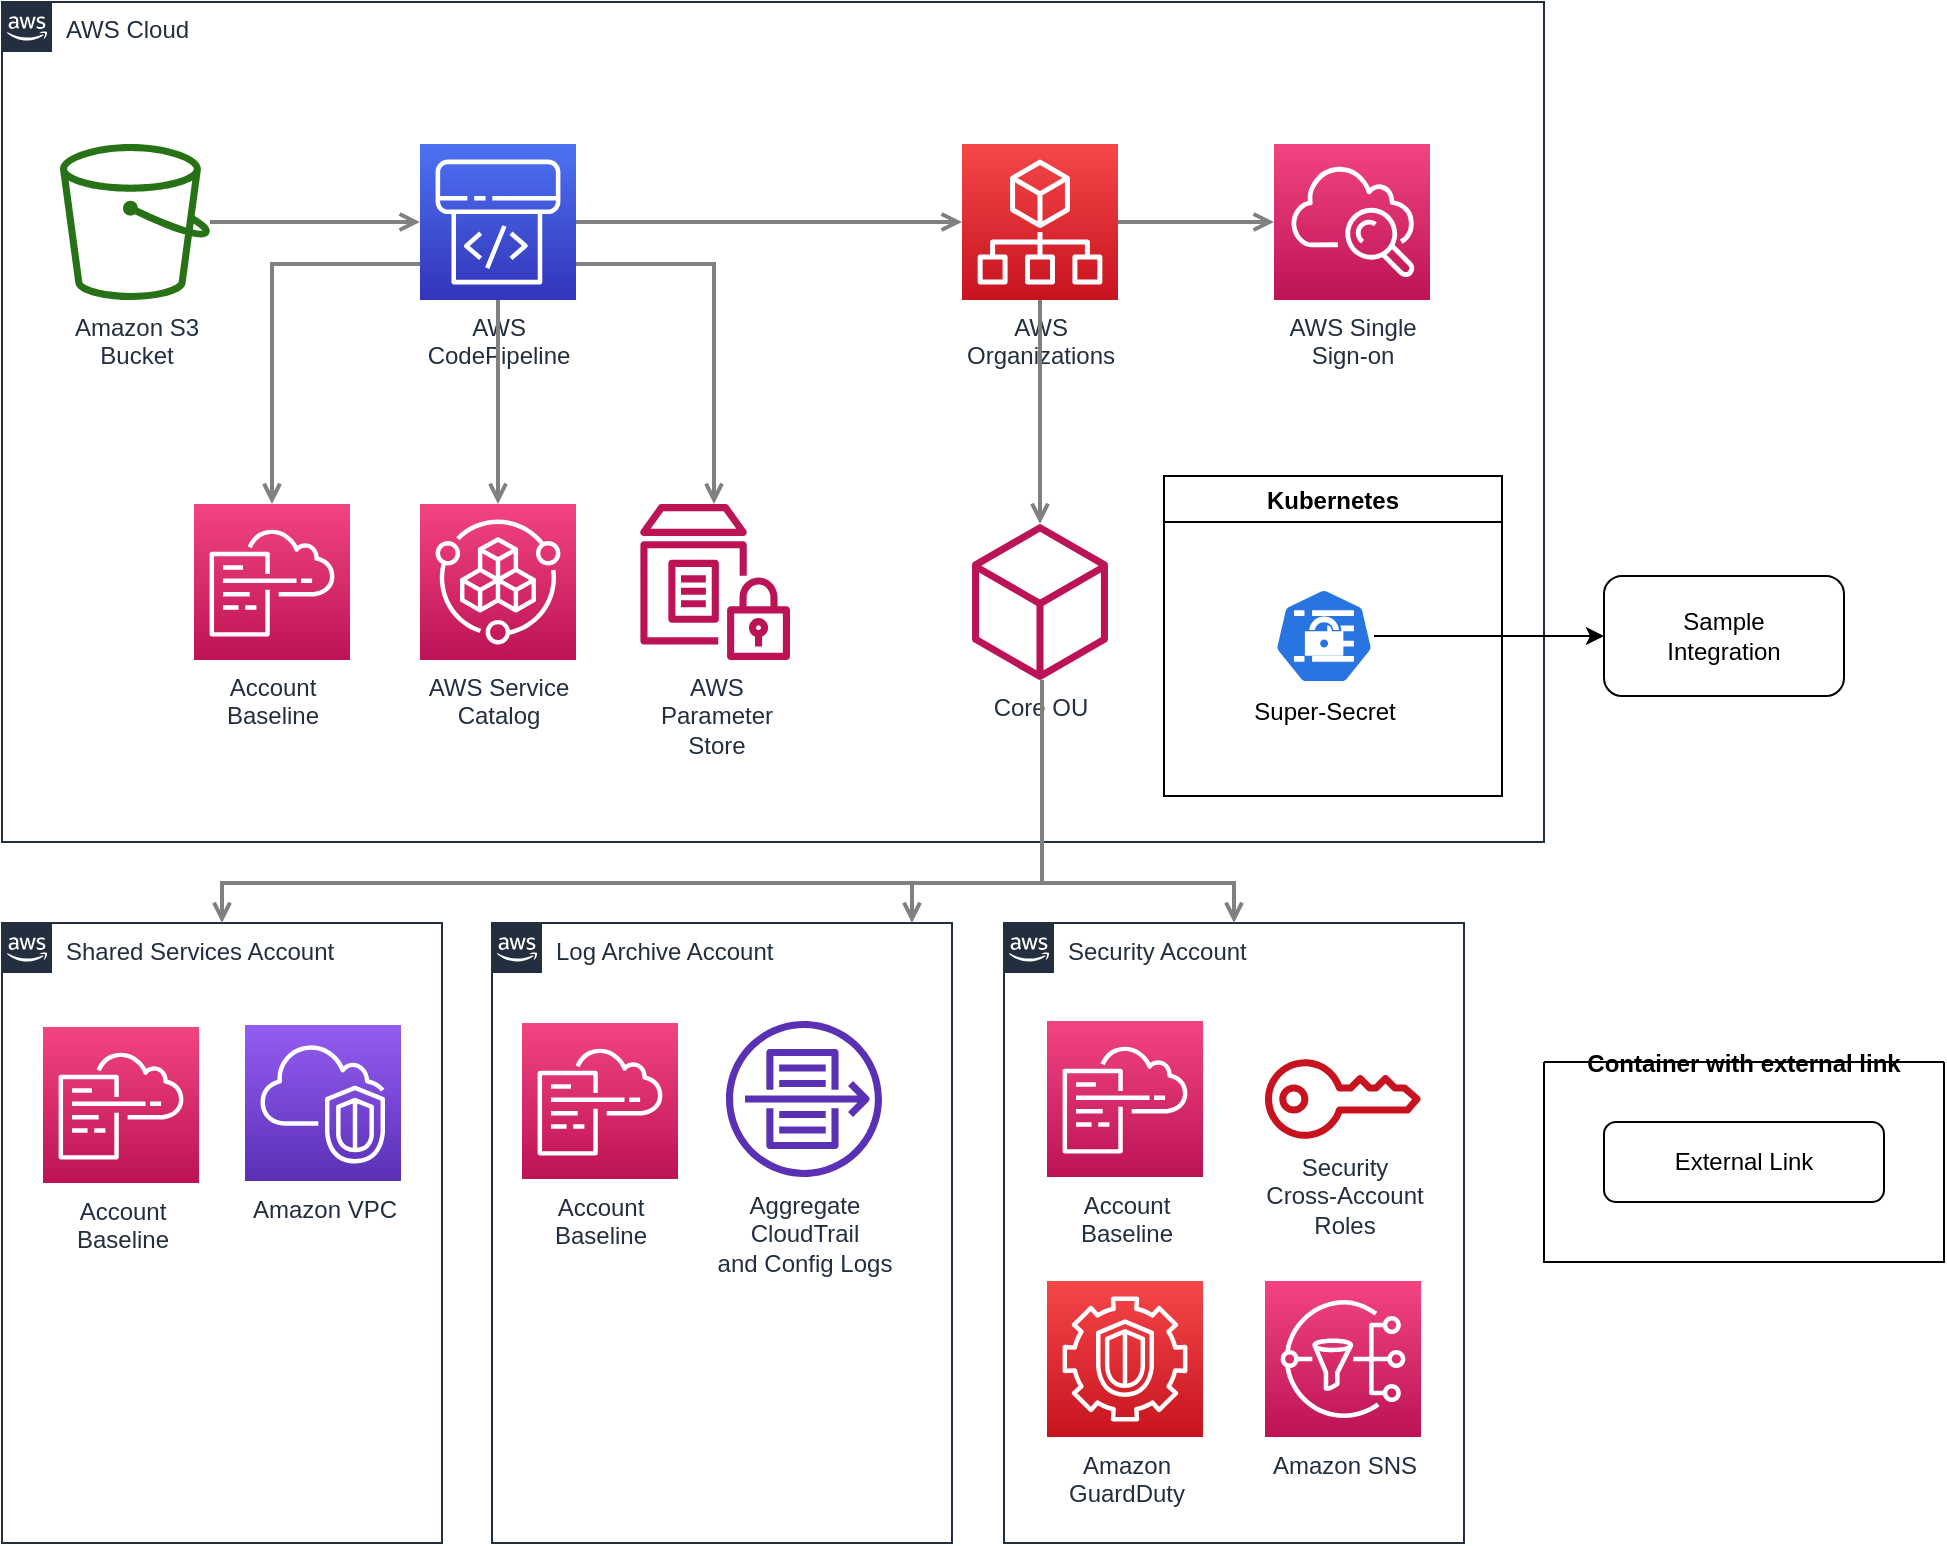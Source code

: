 <mxfile pages="2" type="device" version="19.0.3"><diagram id="Ht1M8jgEwFfnCIfOTk4-" name="AWS"><mxGraphModel arrows="1" connect="1" dx="1422" dy="1712" fold="1" grid="1" gridSize="10" guides="1" math="0" page="1" pageHeight="827" pageScale="1" pageWidth="1169" shadow="0" tooltips="1"><root><object documentation="root.md" id="0" label="" sort="label" tooltip="Home page"><mxCell/></object><object id="1" label="" layer-name="Background"><mxCell parent="0" style=""/></object><mxCell id="UEzPUAAOIrF-is8g5C7q-176" parent="1" style="points=[[0,0],[0.25,0],[0.5,0],[0.75,0],[1,0],[1,0.25],[1,0.5],[1,0.75],[1,1],[0.75,1],[0.5,1],[0.25,1],[0,1],[0,0.75],[0,0.5],[0,0.25]];outlineConnect=0;gradientColor=none;html=1;whiteSpace=wrap;fontSize=12;fontStyle=0;shape=mxgraph.aws4.group;grIcon=mxgraph.aws4.group_aws_cloud_alt;strokeColor=#232F3E;fillColor=none;verticalAlign=top;align=left;spacingLeft=30;fontColor=#232F3E;dashed=0;labelBackgroundColor=#ffffff;container=1;pointerEvents=0;collapsible=0;recursiveResize=0;" value="Shared Services Account" vertex="1"><mxGeometry as="geometry" height="310" width="220" x="219" y="-349.5"/></mxCell><mxCell id="UEzPUAAOIrF-is8g5C7q-187" parent="UEzPUAAOIrF-is8g5C7q-176" style="outlineConnect=0;fontColor=#232F3E;gradientColor=#F34482;gradientDirection=north;fillColor=#BC1356;strokeColor=#ffffff;dashed=0;verticalLabelPosition=bottom;verticalAlign=top;align=center;html=1;fontSize=12;fontStyle=0;aspect=fixed;shape=mxgraph.aws4.resourceIcon;resIcon=mxgraph.aws4.cloudformation;labelBackgroundColor=#ffffff;" value="Account&lt;br&gt;Baseline&lt;br&gt;" vertex="1"><mxGeometry as="geometry" height="78" width="78" x="20.5" y="52"/></mxCell><mxCell id="UEzPUAAOIrF-is8g5C7q-188" parent="UEzPUAAOIrF-is8g5C7q-176" style="outlineConnect=0;fontColor=#232F3E;gradientColor=#945DF2;gradientDirection=north;fillColor=#5A30B5;strokeColor=#ffffff;dashed=0;verticalLabelPosition=bottom;verticalAlign=top;align=center;html=1;fontSize=12;fontStyle=0;aspect=fixed;shape=mxgraph.aws4.resourceIcon;resIcon=mxgraph.aws4.vpc;labelBackgroundColor=#ffffff;" value="Amazon VPC" vertex="1"><mxGeometry as="geometry" height="78" width="78" x="121.5" y="51"/></mxCell><mxCell id="UEzPUAAOIrF-is8g5C7q-185" parent="1" style="points=[[0,0],[0.25,0],[0.5,0],[0.75,0],[1,0],[1,0.25],[1,0.5],[1,0.75],[1,1],[0.75,1],[0.5,1],[0.25,1],[0,1],[0,0.75],[0,0.5],[0,0.25]];outlineConnect=0;gradientColor=none;html=1;whiteSpace=wrap;fontSize=12;fontStyle=0;shape=mxgraph.aws4.group;grIcon=mxgraph.aws4.group_aws_cloud_alt;strokeColor=#232F3E;fillColor=none;verticalAlign=top;align=left;spacingLeft=30;fontColor=#232F3E;dashed=0;labelBackgroundColor=#ffffff;container=1;pointerEvents=0;collapsible=0;recursiveResize=0;" value="Log Archive Account" vertex="1"><mxGeometry as="geometry" height="310" width="230" x="464" y="-349.5"/></mxCell><mxCell id="UEzPUAAOIrF-is8g5C7q-189" parent="UEzPUAAOIrF-is8g5C7q-185" style="outlineConnect=0;fontColor=#232F3E;gradientColor=#F34482;gradientDirection=north;fillColor=#BC1356;strokeColor=#ffffff;dashed=0;verticalLabelPosition=bottom;verticalAlign=top;align=center;html=1;fontSize=12;fontStyle=0;aspect=fixed;shape=mxgraph.aws4.resourceIcon;resIcon=mxgraph.aws4.cloudformation;labelBackgroundColor=#ffffff;" value="Account&lt;br&gt;Baseline&lt;br&gt;" vertex="1"><mxGeometry as="geometry" height="78" width="78" x="15" y="50"/></mxCell><mxCell id="UEzPUAAOIrF-is8g5C7q-190" parent="UEzPUAAOIrF-is8g5C7q-185" style="outlineConnect=0;fontColor=#232F3E;gradientColor=none;fillColor=#5A30B5;strokeColor=none;dashed=0;verticalLabelPosition=bottom;verticalAlign=top;align=center;html=1;fontSize=12;fontStyle=0;aspect=fixed;pointerEvents=1;shape=mxgraph.aws4.flow_logs;labelBackgroundColor=#ffffff;" value="Aggregate&lt;br&gt;CloudTrail&lt;br&gt;and Config Logs&lt;br&gt;" vertex="1"><mxGeometry as="geometry" height="78" width="78" x="117" y="49"/></mxCell><mxCell id="UEzPUAAOIrF-is8g5C7q-186" parent="1" style="points=[[0,0],[0.25,0],[0.5,0],[0.75,0],[1,0],[1,0.25],[1,0.5],[1,0.75],[1,1],[0.75,1],[0.5,1],[0.25,1],[0,1],[0,0.75],[0,0.5],[0,0.25]];outlineConnect=0;gradientColor=none;html=1;whiteSpace=wrap;fontSize=12;fontStyle=0;shape=mxgraph.aws4.group;grIcon=mxgraph.aws4.group_aws_cloud_alt;strokeColor=#232F3E;fillColor=none;verticalAlign=top;align=left;spacingLeft=30;fontColor=#232F3E;dashed=0;labelBackgroundColor=#ffffff;container=1;pointerEvents=0;collapsible=0;recursiveResize=0;" value="Security Account" vertex="1"><mxGeometry as="geometry" height="310" width="230" x="720" y="-349.5"/></mxCell><mxCell id="UEzPUAAOIrF-is8g5C7q-191" parent="UEzPUAAOIrF-is8g5C7q-186" style="outlineConnect=0;fontColor=#232F3E;gradientColor=#F34482;gradientDirection=north;fillColor=#BC1356;strokeColor=#ffffff;dashed=0;verticalLabelPosition=bottom;verticalAlign=top;align=center;html=1;fontSize=12;fontStyle=0;aspect=fixed;shape=mxgraph.aws4.resourceIcon;resIcon=mxgraph.aws4.cloudformation;labelBackgroundColor=#ffffff;" value="Account&lt;br&gt;Baseline&lt;br&gt;" vertex="1"><mxGeometry as="geometry" height="78" width="78" x="21.5" y="49"/></mxCell><mxCell id="UEzPUAAOIrF-is8g5C7q-192" parent="UEzPUAAOIrF-is8g5C7q-186" style="outlineConnect=0;fontColor=#232F3E;gradientColor=none;fillColor=#C7131F;strokeColor=none;dashed=0;verticalLabelPosition=bottom;verticalAlign=top;align=center;html=1;fontSize=12;fontStyle=0;aspect=fixed;pointerEvents=1;shape=mxgraph.aws4.addon;labelBackgroundColor=#ffffff;" value="Security&lt;br&gt;Cross-Account&lt;br&gt;Roles&lt;br&gt;" vertex="1"><mxGeometry as="geometry" height="40" width="78" x="130.5" y="68"/></mxCell><mxCell id="UEzPUAAOIrF-is8g5C7q-193" parent="UEzPUAAOIrF-is8g5C7q-186" style="outlineConnect=0;fontColor=#232F3E;gradientColor=#F54749;gradientDirection=north;fillColor=#C7131F;strokeColor=#ffffff;dashed=0;verticalLabelPosition=bottom;verticalAlign=top;align=center;html=1;fontSize=12;fontStyle=0;aspect=fixed;shape=mxgraph.aws4.resourceIcon;resIcon=mxgraph.aws4.guardduty;labelBackgroundColor=#ffffff;" value="Amazon&lt;br&gt;GuardDuty&lt;br&gt;" vertex="1"><mxGeometry as="geometry" height="78" width="78" x="21.5" y="179"/></mxCell><mxCell id="UEzPUAAOIrF-is8g5C7q-194" parent="UEzPUAAOIrF-is8g5C7q-186" style="outlineConnect=0;fontColor=#232F3E;gradientColor=#F34482;gradientDirection=north;fillColor=#BC1356;strokeColor=#ffffff;dashed=0;verticalLabelPosition=bottom;verticalAlign=top;align=center;html=1;fontSize=12;fontStyle=0;aspect=fixed;shape=mxgraph.aws4.resourceIcon;resIcon=mxgraph.aws4.sns;labelBackgroundColor=#ffffff;" value="Amazon SNS" vertex="1"><mxGeometry as="geometry" height="78" width="78" x="130.5" y="179"/></mxCell><object id="UEzPUAAOIrF-is8g5C7q-175" label="AWS Cloud" sort="label:descending"><mxCell parent="1" style="points=[[0,0],[0.25,0],[0.5,0],[0.75,0],[1,0],[1,0.25],[1,0.5],[1,0.75],[1,1],[0.75,1],[0.5,1],[0.25,1],[0,1],[0,0.75],[0,0.5],[0,0.25]];outlineConnect=0;gradientColor=none;html=1;whiteSpace=wrap;fontSize=12;fontStyle=0;shape=mxgraph.aws4.group;grIcon=mxgraph.aws4.group_aws_cloud_alt;strokeColor=#232F3E;fillColor=none;verticalAlign=top;align=left;spacingLeft=30;fontColor=#232F3E;dashed=0;labelBackgroundColor=#ffffff;container=1;pointerEvents=0;collapsible=0;recursiveResize=0;" vertex="1"><mxGeometry as="geometry" height="420" width="771" x="219" y="-810"/></mxCell></object><object alias="s3" documentation="s3.md" icon="fas fa-database" id="UEzPUAAOIrF-is8g5C7q-177" label="Amazon S3&lt;br&gt;Bucket&lt;br&gt;" path="s3"><mxCell parent="UEzPUAAOIrF-is8g5C7q-175" style="outlineConnect=0;fontColor=#232F3E;gradientColor=none;fillColor=#277116;strokeColor=none;dashed=0;verticalLabelPosition=bottom;verticalAlign=top;align=center;html=1;fontSize=12;fontStyle=0;aspect=fixed;pointerEvents=1;shape=mxgraph.aws4.bucket;labelBackgroundColor=#ffffff;" vertex="1"><mxGeometry as="geometry" height="78" width="75" x="29" y="71"/></mxCell></object><mxCell id="UEzPUAAOIrF-is8g5C7q-178" parent="UEzPUAAOIrF-is8g5C7q-175" style="outlineConnect=0;fontColor=#232F3E;gradientColor=#4D72F3;gradientDirection=north;fillColor=#3334B9;strokeColor=#ffffff;dashed=0;verticalLabelPosition=bottom;verticalAlign=top;align=center;html=1;fontSize=12;fontStyle=0;aspect=fixed;shape=mxgraph.aws4.resourceIcon;resIcon=mxgraph.aws4.codepipeline;labelBackgroundColor=#ffffff;" value="AWS&lt;br&gt;CodePipeline&lt;br&gt;" vertex="1"><mxGeometry as="geometry" height="78" width="78" x="209" y="71"/></mxCell><object documentation="s3-to-code-pipeline.md" id="UEzPUAAOIrF-is8g5C7q-195" label=""><mxCell edge="1" parent="UEzPUAAOIrF-is8g5C7q-175" source="UEzPUAAOIrF-is8g5C7q-177" style="edgeStyle=orthogonalEdgeStyle;rounded=0;orthogonalLoop=1;jettySize=auto;html=1;startArrow=none;startFill=0;endArrow=open;endFill=0;strokeColor=#808080;strokeWidth=2;" target="UEzPUAAOIrF-is8g5C7q-178"><mxGeometry as="geometry" relative="1"/></mxCell></object><mxCell id="UEzPUAAOIrF-is8g5C7q-179" parent="UEzPUAAOIrF-is8g5C7q-175" style="outlineConnect=0;fontColor=#232F3E;gradientColor=#F54749;gradientDirection=north;fillColor=#C7131F;strokeColor=#ffffff;dashed=0;verticalLabelPosition=bottom;verticalAlign=top;align=center;html=1;fontSize=12;fontStyle=0;aspect=fixed;shape=mxgraph.aws4.resourceIcon;resIcon=mxgraph.aws4.organizations;labelBackgroundColor=#ffffff;" value="AWS&lt;br&gt;Organizations&lt;br&gt;" vertex="1"><mxGeometry as="geometry" height="78" width="78" x="480" y="71"/></mxCell><mxCell edge="1" id="UEzPUAAOIrF-is8g5C7q-196" parent="UEzPUAAOIrF-is8g5C7q-175" source="UEzPUAAOIrF-is8g5C7q-178" style="edgeStyle=orthogonalEdgeStyle;rounded=0;orthogonalLoop=1;jettySize=auto;html=1;startArrow=none;startFill=0;endArrow=open;endFill=0;strokeColor=#808080;strokeWidth=2;" target="UEzPUAAOIrF-is8g5C7q-179"><mxGeometry as="geometry" relative="1"/></mxCell><mxCell id="UEzPUAAOIrF-is8g5C7q-180" parent="UEzPUAAOIrF-is8g5C7q-175" style="outlineConnect=0;fontColor=#232F3E;gradientColor=#F34482;gradientDirection=north;fillColor=#BC1356;strokeColor=#ffffff;dashed=0;verticalLabelPosition=bottom;verticalAlign=top;align=center;html=1;fontSize=12;fontStyle=0;aspect=fixed;shape=mxgraph.aws4.resourceIcon;resIcon=mxgraph.aws4.cloudwatch;labelBackgroundColor=#ffffff;" value="AWS Single&lt;br&gt;Sign-on&lt;br&gt;" vertex="1"><mxGeometry as="geometry" height="78" width="78" x="636" y="71"/></mxCell><mxCell edge="1" id="UEzPUAAOIrF-is8g5C7q-197" parent="UEzPUAAOIrF-is8g5C7q-175" source="UEzPUAAOIrF-is8g5C7q-179" style="edgeStyle=orthogonalEdgeStyle;rounded=0;orthogonalLoop=1;jettySize=auto;html=1;startArrow=none;startFill=0;endArrow=open;endFill=0;strokeColor=#808080;strokeWidth=2;" target="UEzPUAAOIrF-is8g5C7q-180"><mxGeometry as="geometry" relative="1"/></mxCell><mxCell id="UEzPUAAOIrF-is8g5C7q-181" parent="UEzPUAAOIrF-is8g5C7q-175" style="outlineConnect=0;fontColor=#232F3E;gradientColor=#F34482;gradientDirection=north;fillColor=#BC1356;strokeColor=#ffffff;dashed=0;verticalLabelPosition=bottom;verticalAlign=top;align=center;html=1;fontSize=12;fontStyle=0;aspect=fixed;shape=mxgraph.aws4.resourceIcon;resIcon=mxgraph.aws4.cloudformation;labelBackgroundColor=#ffffff;" value="Account&lt;br&gt;Baseline&lt;br&gt;" vertex="1"><mxGeometry as="geometry" height="78" width="78" x="96" y="251"/></mxCell><mxCell edge="1" id="UEzPUAAOIrF-is8g5C7q-198" parent="UEzPUAAOIrF-is8g5C7q-175" source="UEzPUAAOIrF-is8g5C7q-178" style="edgeStyle=orthogonalEdgeStyle;rounded=0;orthogonalLoop=1;jettySize=auto;html=1;startArrow=none;startFill=0;endArrow=open;endFill=0;strokeColor=#808080;strokeWidth=2;" target="UEzPUAAOIrF-is8g5C7q-181"><mxGeometry as="geometry" relative="1"><Array as="points"><mxPoint x="135" y="131"/></Array></mxGeometry></mxCell><mxCell id="UEzPUAAOIrF-is8g5C7q-182" parent="UEzPUAAOIrF-is8g5C7q-175" style="outlineConnect=0;fontColor=#232F3E;gradientColor=#F34482;gradientDirection=north;fillColor=#BC1356;strokeColor=#ffffff;dashed=0;verticalLabelPosition=bottom;verticalAlign=top;align=center;html=1;fontSize=12;fontStyle=0;aspect=fixed;shape=mxgraph.aws4.resourceIcon;resIcon=mxgraph.aws4.service_catalog;labelBackgroundColor=#ffffff;" value="AWS Service&lt;br&gt;Catalog&lt;br&gt;" vertex="1"><mxGeometry as="geometry" height="78" width="78" x="209" y="251"/></mxCell><mxCell edge="1" id="UEzPUAAOIrF-is8g5C7q-199" parent="UEzPUAAOIrF-is8g5C7q-175" source="UEzPUAAOIrF-is8g5C7q-178" style="edgeStyle=orthogonalEdgeStyle;rounded=0;orthogonalLoop=1;jettySize=auto;html=1;startArrow=none;startFill=0;endArrow=open;endFill=0;strokeColor=#808080;strokeWidth=2;" target="UEzPUAAOIrF-is8g5C7q-182"><mxGeometry as="geometry" relative="1"/></mxCell><mxCell id="UEzPUAAOIrF-is8g5C7q-183" parent="UEzPUAAOIrF-is8g5C7q-175" style="outlineConnect=0;fontColor=#232F3E;gradientColor=none;fillColor=#BC1356;strokeColor=none;dashed=0;verticalLabelPosition=bottom;verticalAlign=top;align=center;html=1;fontSize=12;fontStyle=0;aspect=fixed;pointerEvents=1;shape=mxgraph.aws4.parameter_store;labelBackgroundColor=#ffffff;" value="AWS&lt;br&gt;Parameter&lt;br&gt;Store&lt;br&gt;" vertex="1"><mxGeometry as="geometry" height="78" width="75" x="319" y="251"/></mxCell><mxCell edge="1" id="UEzPUAAOIrF-is8g5C7q-200" parent="UEzPUAAOIrF-is8g5C7q-175" source="UEzPUAAOIrF-is8g5C7q-178" style="edgeStyle=orthogonalEdgeStyle;rounded=0;orthogonalLoop=1;jettySize=auto;html=1;startArrow=none;startFill=0;endArrow=open;endFill=0;strokeColor=#808080;strokeWidth=2;" target="UEzPUAAOIrF-is8g5C7q-183"><mxGeometry as="geometry" relative="1"><Array as="points"><mxPoint x="356" y="131"/></Array></mxGeometry></mxCell><mxCell id="UEzPUAAOIrF-is8g5C7q-184" parent="UEzPUAAOIrF-is8g5C7q-175" style="outlineConnect=0;fontColor=#232F3E;gradientColor=none;fillColor=#BC1356;strokeColor=none;dashed=0;verticalLabelPosition=bottom;verticalAlign=top;align=center;html=1;fontSize=12;fontStyle=0;aspect=fixed;pointerEvents=1;shape=mxgraph.aws4.resources;labelBackgroundColor=#ffffff;" value="Core OU" vertex="1"><mxGeometry as="geometry" height="78" width="68" x="485" y="261"/></mxCell><mxCell edge="1" id="UEzPUAAOIrF-is8g5C7q-201" parent="UEzPUAAOIrF-is8g5C7q-175" source="UEzPUAAOIrF-is8g5C7q-179" style="edgeStyle=orthogonalEdgeStyle;rounded=0;orthogonalLoop=1;jettySize=auto;html=1;startArrow=none;startFill=0;endArrow=open;endFill=0;strokeColor=#808080;strokeWidth=2;" target="UEzPUAAOIrF-is8g5C7q-184"><mxGeometry as="geometry" relative="1"/></mxCell><mxCell id="KoX205Y9Ra7aIB-jNtiT-2" parent="UEzPUAAOIrF-is8g5C7q-175" style="swimlane;" value="Kubernetes" vertex="1"><mxGeometry as="geometry" height="160" width="169" x="581" y="237"/></mxCell><object action="super-secret.yml#/" id="KoX205Y9Ra7aIB-jNtiT-3" label="Super-Secret"><mxCell parent="KoX205Y9Ra7aIB-jNtiT-2" style="sketch=0;html=1;dashed=0;whitespace=wrap;fillColor=#2875E2;strokeColor=#ffffff;points=[[0.005,0.63,0],[0.1,0.2,0],[0.9,0.2,0],[0.5,0,0],[0.995,0.63,0],[0.72,0.99,0],[0.5,1,0],[0.28,0.99,0]];shape=mxgraph.kubernetes.icon;prIcon=secret;verticalAlign=top;labelPosition=center;verticalLabelPosition=bottom;align=center;" vertex="1"><mxGeometry as="geometry" height="48" width="50" x="55" y="56"/></mxCell></object><mxCell edge="1" id="UEzPUAAOIrF-is8g5C7q-202" parent="1" source="UEzPUAAOIrF-is8g5C7q-184" style="edgeStyle=orthogonalEdgeStyle;rounded=0;orthogonalLoop=1;jettySize=auto;html=1;startArrow=none;startFill=0;endArrow=open;endFill=0;strokeColor=#808080;strokeWidth=2;" target="UEzPUAAOIrF-is8g5C7q-176"><mxGeometry as="geometry" relative="1"><Array as="points"><mxPoint x="739" y="-369.5"/><mxPoint x="329" y="-369.5"/></Array></mxGeometry></mxCell><mxCell edge="1" id="UEzPUAAOIrF-is8g5C7q-203" parent="1" source="UEzPUAAOIrF-is8g5C7q-184" style="edgeStyle=orthogonalEdgeStyle;rounded=0;orthogonalLoop=1;jettySize=auto;html=1;startArrow=none;startFill=0;endArrow=open;endFill=0;strokeColor=#808080;strokeWidth=2;" target="UEzPUAAOIrF-is8g5C7q-185"><mxGeometry as="geometry" relative="1"><Array as="points"><mxPoint x="739" y="-369.5"/><mxPoint x="674" y="-369.5"/></Array></mxGeometry></mxCell><mxCell edge="1" id="UEzPUAAOIrF-is8g5C7q-204" parent="1" source="UEzPUAAOIrF-is8g5C7q-184" style="edgeStyle=orthogonalEdgeStyle;rounded=0;orthogonalLoop=1;jettySize=auto;html=1;entryX=0.5;entryY=0;entryDx=0;entryDy=0;startArrow=none;startFill=0;endArrow=open;endFill=0;strokeColor=#808080;strokeWidth=2;" target="UEzPUAAOIrF-is8g5C7q-186"><mxGeometry as="geometry" relative="1"><Array as="points"><mxPoint x="739" y="-369.5"/><mxPoint x="835" y="-369.5"/></Array></mxGeometry></mxCell><UserObject id="eGBymIOLcataXh_D0ymU-3" label="Container with external link" link="https://nasdanika.org"><mxCell parent="1" style="swimlane;startSize=0;" vertex="1"><mxGeometry as="geometry" height="100" width="200" x="990" y="-280"/></mxCell></UserObject><UserObject id="eGBymIOLcataXh_D0ymU-2" label="External Link" link="https://github.org"><mxCell parent="eGBymIOLcataXh_D0ymU-3" style="rounded=1;whiteSpace=wrap;html=1;" vertex="1"><mxGeometry as="geometry" height="40" width="140" x="30" y="30"/></mxCell></UserObject><object id="218O8zdIhuJC0JnV0giS-1" label="Integrations" layer-name="Integrations"><mxCell parent="0"/></object><mxCell edge="1" id="218O8zdIhuJC0JnV0giS-3" parent="218O8zdIhuJC0JnV0giS-1" source="KoX205Y9Ra7aIB-jNtiT-3" style="edgeStyle=orthogonalEdgeStyle;rounded=0;orthogonalLoop=1;jettySize=auto;html=1;entryX=0;entryY=0.5;entryDx=0;entryDy=0;" target="218O8zdIhuJC0JnV0giS-2"><mxGeometry as="geometry" relative="1"/></mxCell><UserObject id="218O8zdIhuJC0JnV0giS-2" label="Sample&lt;br&gt;Integration" link="data:page/id,TWK6uMYoKQ1UoxlmRxt8" tooltip="A tooltip for sample integration."><mxCell parent="218O8zdIhuJC0JnV0giS-1" style="rounded=1;whiteSpace=wrap;html=1;" vertex="1"><mxGeometry as="geometry" height="60" width="120" x="1020" y="-523"/></mxCell></UserObject></root></mxGraphModel></diagram><diagram id="TWK6uMYoKQ1UoxlmRxt8" name="Sample Integration"><mxGraphModel arrows="1" connect="1" dx="1422" dy="885" fold="1" grid="1" gridSize="10" guides="1" math="0" page="1" pageHeight="1100" pageScale="1" pageWidth="850" shadow="0" tooltips="1"><root><mxCell id="0"/><mxCell id="1" parent="0"/><mxCell edge="1" id="voSFeMxhKVTy8DsKQmAo-3" parent="1" source="voSFeMxhKVTy8DsKQmAo-1" style="edgeStyle=orthogonalEdgeStyle;rounded=0;orthogonalLoop=1;jettySize=auto;html=1;" target="voSFeMxhKVTy8DsKQmAo-2"><mxGeometry as="geometry" relative="1"/></mxCell><mxCell id="voSFeMxhKVTy8DsKQmAo-1" parent="1" style="rounded=1;whiteSpace=wrap;html=1;" value="A" vertex="1"><mxGeometry as="geometry" height="60" width="120" x="30" y="120"/></mxCell><object id="voSFeMxhKVTy8DsKQmAo-2" label="S3 Reference" xref="alias:s3"><mxCell parent="1" style="rounded=1;whiteSpace=wrap;html=1;" vertex="1"><mxGeometry as="geometry" height="60" width="120" x="240" y="120"/></mxCell></object><UserObject id="8F4DKAy-RD8MOHu-p0gO-1" label="External Link" link="https://nasdanika.org"><mxCell parent="1" style="rounded=1;whiteSpace=wrap;html=1;" vertex="1"><mxGeometry as="geometry" height="60" width="120" x="150" y="220"/></mxCell></UserObject></root></mxGraphModel></diagram></mxfile>